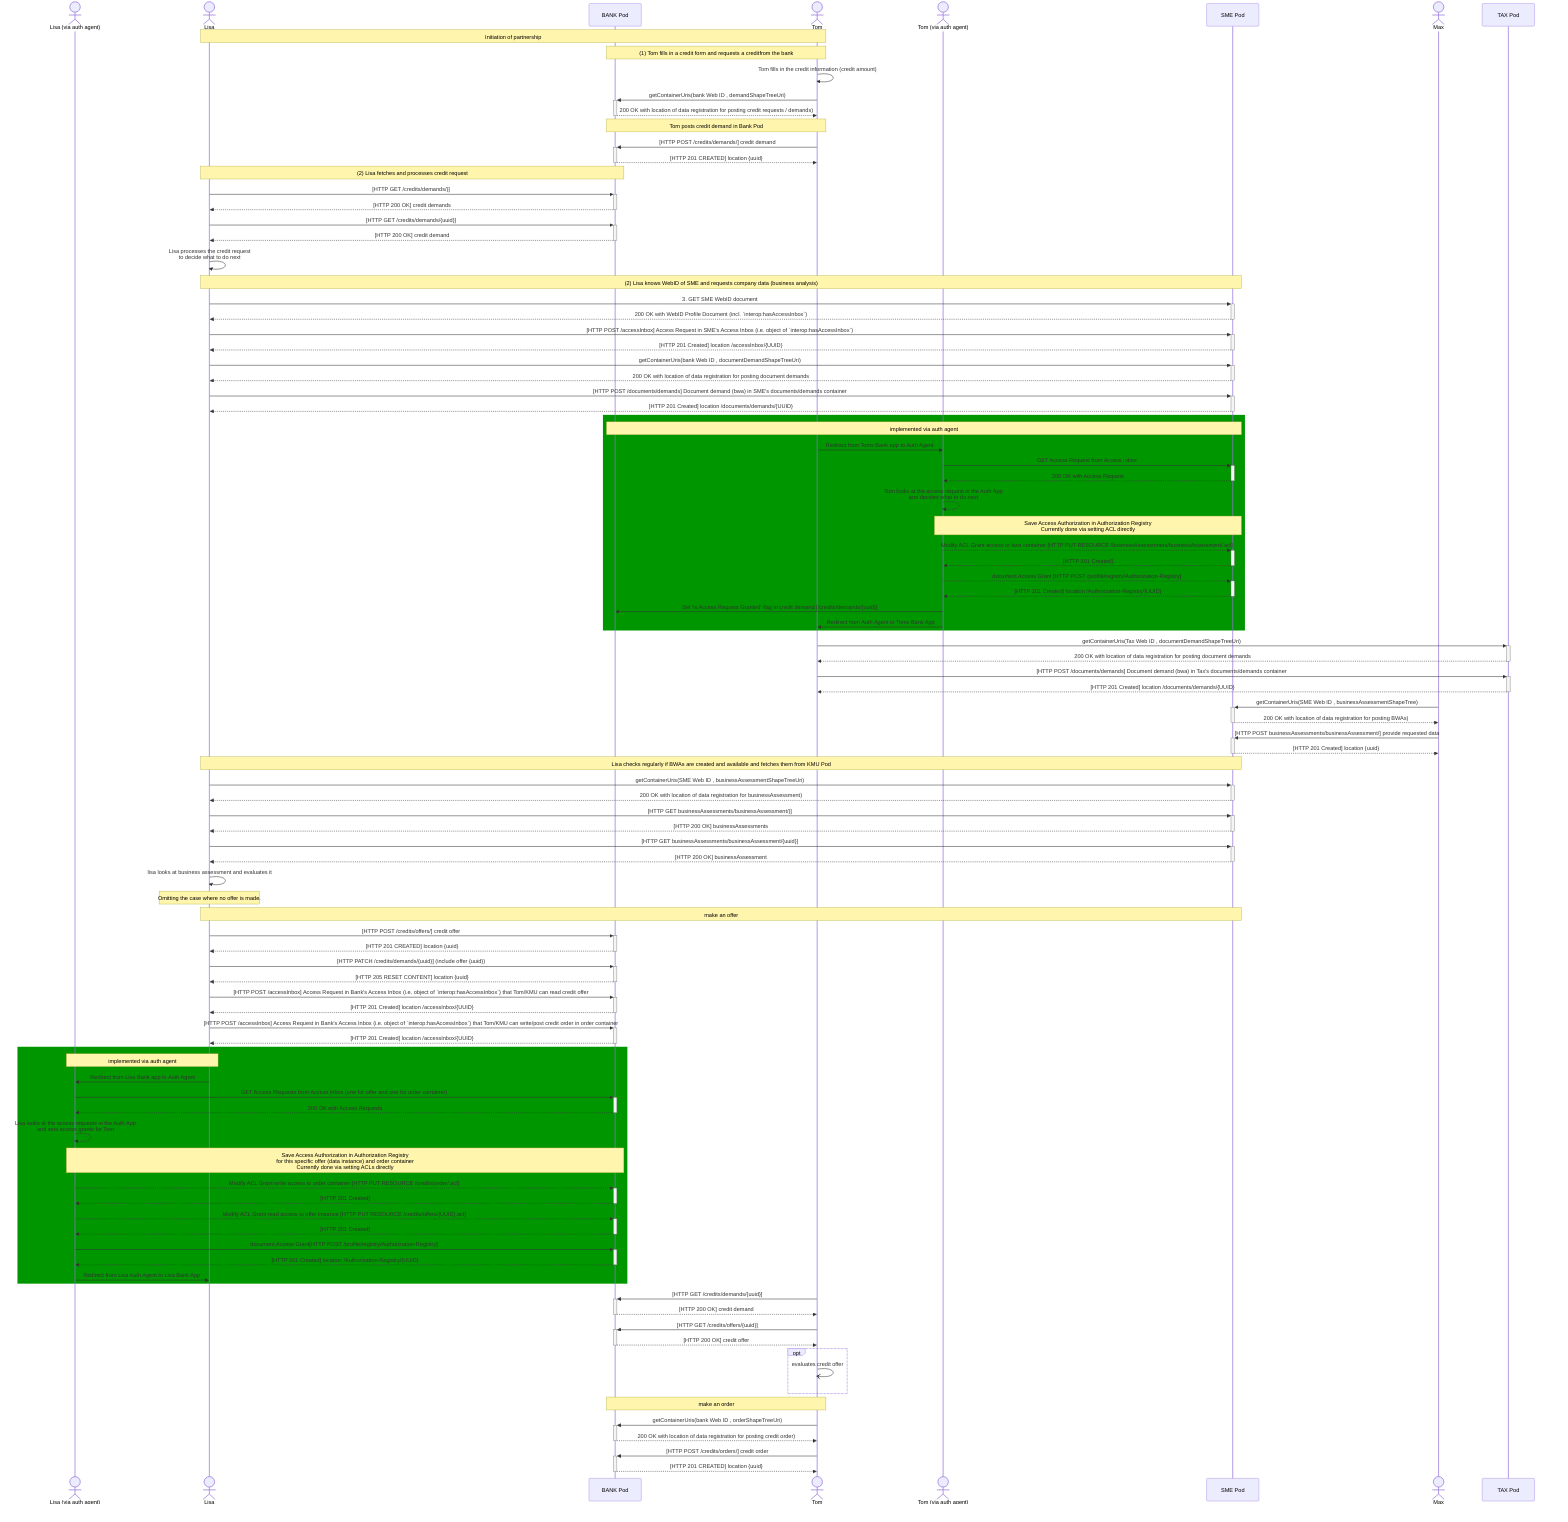 sequenceDiagram
actor Lisa (via auth agent) 
actor Lisa
participant Bank_Pod as BANK Pod
actor Tom
actor Tom (via auth agent) 
participant KMU_Pod as SME Pod
actor Max 
participant StB_Pod as TAX Pod


%% autonumber
%% Initiation of partnership
note over Lisa,Tom: Initiation of partnership
    note over Tom,Bank_Pod: (1) Tom fills in a credit form and requests a creditfrom the bank

    Tom->>Tom: Tom fills in the credit information (credit amount)
    Tom->>+Bank_Pod: getContainerUris(bank Web ID , demandShapeTreeUri)
    Bank_Pod -->>-Tom: 200 OK with  location of data registration for posting credit requests / demands)
    %% create credit demand in bank pod
    note over Bank_Pod,Tom: Tom posts credit demand in Bank Pod
    Tom->>+Bank_Pod: [HTTP POST /credits/demands/] credit demand
    Bank_Pod-->>-Tom: [HTTP 201 CREATED] location {uuid}

    note over Lisa,Bank_Pod: (2) Lisa fetches and processes credit request

    %% fetch credit demand
    Lisa->>+Bank_Pod: [HTTP GET /credits/demands/}]
    Bank_Pod-->>-Lisa: [HTTP 200 OK] credit demands
    Lisa->>+Bank_Pod: [HTTP GET /credits/demands/{uuid}]
    Bank_Pod-->>-Lisa: [HTTP 200 OK] credit demand

    %% grant access to that resource to KMU as they do not have access by default
    %% The following .acl patch is equivalent to acknowledging the demand.
    %% Otherwise the demand may not exist at all.
    %% Info: Setzen der Rechte wird nicht mehr gebraucht, da gelöst über server script
    %% rect rgb(255, 10, 255)
    %%    note over Lisa, Bank_Pod: 'Official' hack , creator of a resource in another pod does not <br/> necessarily have the read rights for it in the pod. <br/> Solvable via interop spec, but spec not implemented on server
    %%    Lisa->>+Bank_Pod: [HTTP PATCH /credits/demands/{uuid}.acl] (grant SME read)
    %%    Bank_Pod-->>-Lisa: [HTTP 205 RESET CONTENT] location {uuid}.acl
    %%end

    Lisa->>Lisa: Lisa processes the credit request <br/>  to decide what to do next
    %% (2) Nachfrage aktuelle Unternehmenssituation
    note over Lisa, KMU_Pod: (2) Lisa knows WebID of SME and requests company data  (business analysis)

    Lisa->>+KMU_Pod: 3. GET SME WebID document
    KMU_Pod -->>-Lisa: 200 OK with WebID Profile Document (incl. `interop:hasAccessInbox`)

    Lisa->>+KMU_Pod:  [HTTP POST  /accessInbox] Access Request in SME's Access Inbox (i.e. object of `interop:hasAccessInbox`)
    KMU_Pod-->>-Lisa: [HTTP 201 Created] location /accessInbox/{UUID}


    Lisa->>+KMU_Pod: getContainerUris(bank Web ID , documentDemandShapeTreeUri)
    KMU_Pod -->>-Lisa: 200 OK with  location of data registration for posting document demands

    Lisa->>+KMU_Pod:  [HTTP POST  /documents/demands] Document demand (bwa) in SME's documents/demands container  
    KMU_Pod-->>-Lisa: [HTTP 201 Created] location /documents/demands/{UUID}

    
    rect rgb(0, 150, 0)
        note over Bank_Pod, KMU_Pod: implemented via auth agent
        Tom ->> Tom (via auth agent) :  Redirect from Toms Bank app to Auth Agent
        Tom (via auth agent) ->>+KMU_Pod:  GET Access Request from Access Inbox
        KMU_Pod -->>- Tom (via auth agent): 200 OK with Access Request

        Tom (via auth agent) -->> Tom (via auth agent): Tom looks at the access request in the Auth App <br/> and decides what to do next

        Note over Tom (via auth agent), KMU_Pod: Save Access Authorization in Authorization Registry <br/> Currently done via setting ACL directly
        Tom (via auth agent) -->>+  KMU_Pod: Modify ACL  Grant access to bwa container [HTTP PUT RESOURCE /businessAssessmnets/businessAssessment/.acl]
        KMU_Pod -->>- Tom (via auth agent): [HTTP 201 Created] 

        Tom (via auth agent) -->>+  KMU_Pod: document Access Grant [HTTP POST /profile/registry/Authorization-Registry]
        KMU_Pod -->>- Tom (via auth agent): [HTTP 201 Created] location /Authorization-Registry/{UUID}

        
        Tom (via auth agent) ->>Bank_Pod: Set 'is Access Request Granted' flag in credit demand [/credits/demands/{uuid}] ; 
        Tom (via auth agent) ->> Tom:  Redirect from  Auth Agent to Toms Bank App
    end



    Tom->>+StB_Pod: getContainerUris(Tax Web ID , documentDemandShapeTreeUri)
    StB_Pod -->>-Tom: 200 OK with  location of data registration for posting document demands

    Tom->>+StB_Pod:  [HTTP POST  /documents/demands] Document demand (bwa) in Tax's documents/demands container  
    StB_Pod-->>-Tom: [HTTP 201 Created] location /documents/demands/{UUID}

    Max->>+KMU_Pod: getContainerUris(SME Web ID , businessAssessmentShapeTree)
    KMU_Pod -->>-Max: 200 OK with  location of data registration for posting BWAs)

    %% provide data as reponse to LDN
    Max->>+KMU_Pod: [HTTP POST businessAssessments/businessAssessment/] provide requested data
    KMU_Pod-->>-Max: [HTTP 201 Created] location {uuid}

    note over Lisa, KMU_Pod: Lisa checks regularly if BWAs are created and available  and fetches them from KMU Pod

    Lisa->>+KMU_Pod: getContainerUris(SME Web ID , businessAssessmentShapeTreeUri)
    KMU_Pod -->>- Lisa: 200 OK with  location of data registration for businessAssessment)

    %% fetch business assessment list
    Lisa->>+KMU_Pod: [HTTP GET businessAssessments/businessAssessment/}]
    KMU_Pod-->>-Lisa: [HTTP 200 OK] businessAssessments

    %% fetch specific business assessment
    Lisa->>+KMU_Pod: [HTTP GET businessAssessments/businessAssessment/{uuid}]
    KMU_Pod-->>-Lisa: [HTTP 200 OK] businessAssessment

    Lisa->>Lisa: lisa looks at business assessment and evaluates it

    note over Lisa: Omitting the case where no offer is made.

    note over Lisa,KMU_Pod: make an offer
    %% create credit offer in bank pod
    Lisa->>+Bank_Pod: [HTTP POST /credits/offers/] credit offer
    Bank_Pod-->>-Lisa: [HTTP 201 CREATED] location {uuid}

    %% patch DEMAND to point to Offer
    %% may be semantically be iffy, but technically it works :)
    Lisa->>+Bank_Pod: [HTTP PATCH /credits/demands/{uuid}] (include offer {uuid})
    Bank_Pod-->>-Lisa: [HTTP 205 RESET CONTENT] location {uuid}

    %% Create access request for offer container  for TOM/KMU (read access): 
    Lisa->>+Bank_Pod: [HTTP POST  /accessInbox] Access Request in Bank's Access Inbox (i.e. object of `interop:hasAccessInbox`) that Tom/KMU can read credit offer
    Bank_Pod-->>-Lisa: [HTTP 201 Created] location /accessInbox/{UUID}

    Lisa->>+Bank_Pod: [HTTP POST  /accessInbox] Access Request in Bank's Access Inbox (i.e. object of `interop:hasAccessInbox`) that Tom/KMU can write/post  credit order in order container
    Bank_Pod-->>-Lisa: [HTTP 201 Created] location /accessInbox/{UUID}

    rect rgb(0, 150, 0)
        note over  Lisa (via auth agent), Lisa: implemented via auth agent
        Lisa ->> Lisa (via auth agent) :  Redirect from Lisa Bank app to Auth Agent
        Lisa (via auth agent) ->>+ Bank_Pod:  GET Access Requests from Access Inbox (one for offer and one for  order container)
        Bank_Pod -->>- Lisa (via auth agent): 200 OK with Access Requests

        Lisa (via auth agent) -->> Lisa (via auth agent): Lisa looks at the access requests in the Auth App <br/> and sets access grants for Tom

        Note over Lisa (via auth agent), Bank_Pod: Save Access Authorization in Authorization Registry<br/> for this specific offer (data instance) and order container <br/> Currently done via setting ACLs directly

        Lisa (via auth agent) -->>+  Bank_Pod: Modify ACL  Grant write access to order container [HTTP PUT RESOURCE /credits/order/.acl]
        Bank_Pod -->>- Lisa (via auth agent): [HTTP 201 Created] 

        Lisa (via auth agent) -->>+  Bank_Pod: Modify ACL  Grant read access to offer  instance [HTTP PUT RESOURCE /credits/offers/{UUID}.acl]
        Bank_Pod -->>- Lisa (via auth agent): [HTTP 201 Created] 


        Lisa (via auth agent) ->>+  Bank_Pod: document Access Grant[HTTP POST /profile/registry/Authorization-Registry]
        Bank_Pod -->>- Lisa (via auth agent): [HTTP 201 Created] location /Authorization-Registry/{UUID}
        Lisa (via auth agent) ->> Lisa:  Redirect from  Lisa Auth Agent to Lisa Bank App
    end


    %% Lookup demand update
    Tom->>+Bank_Pod: [HTTP GET /credits/demands/{uuid}]
    Bank_Pod-->>-Tom: [HTTP 200 OK] credit demand
    %% Lookkup offer
    Tom->>+Bank_Pod: [HTTP GET /credits/offers/{uuid}]
    Bank_Pod-->>-Tom: [HTTP 200 OK] credit offer
    %% process offer
    opt
        Tom-)Tom: evaluates credit offer
    end

    %% ((6)) Akzeptiert Kreditangebot
    note over Tom,Bank_Pod:  make an order 
    Tom->>+Bank_Pod: getContainerUris(bank Web ID , orderShapeTreeUri)
    Bank_Pod -->>-Tom: 200 OK with  location of data registration for posting credit order)

    %% create credit order in bank pod
    Tom->>+Bank_Pod: [HTTP POST /credits/orders/] credit order
    Bank_Pod-->>-Tom: [HTTP 201 CREATED] location {uuid}